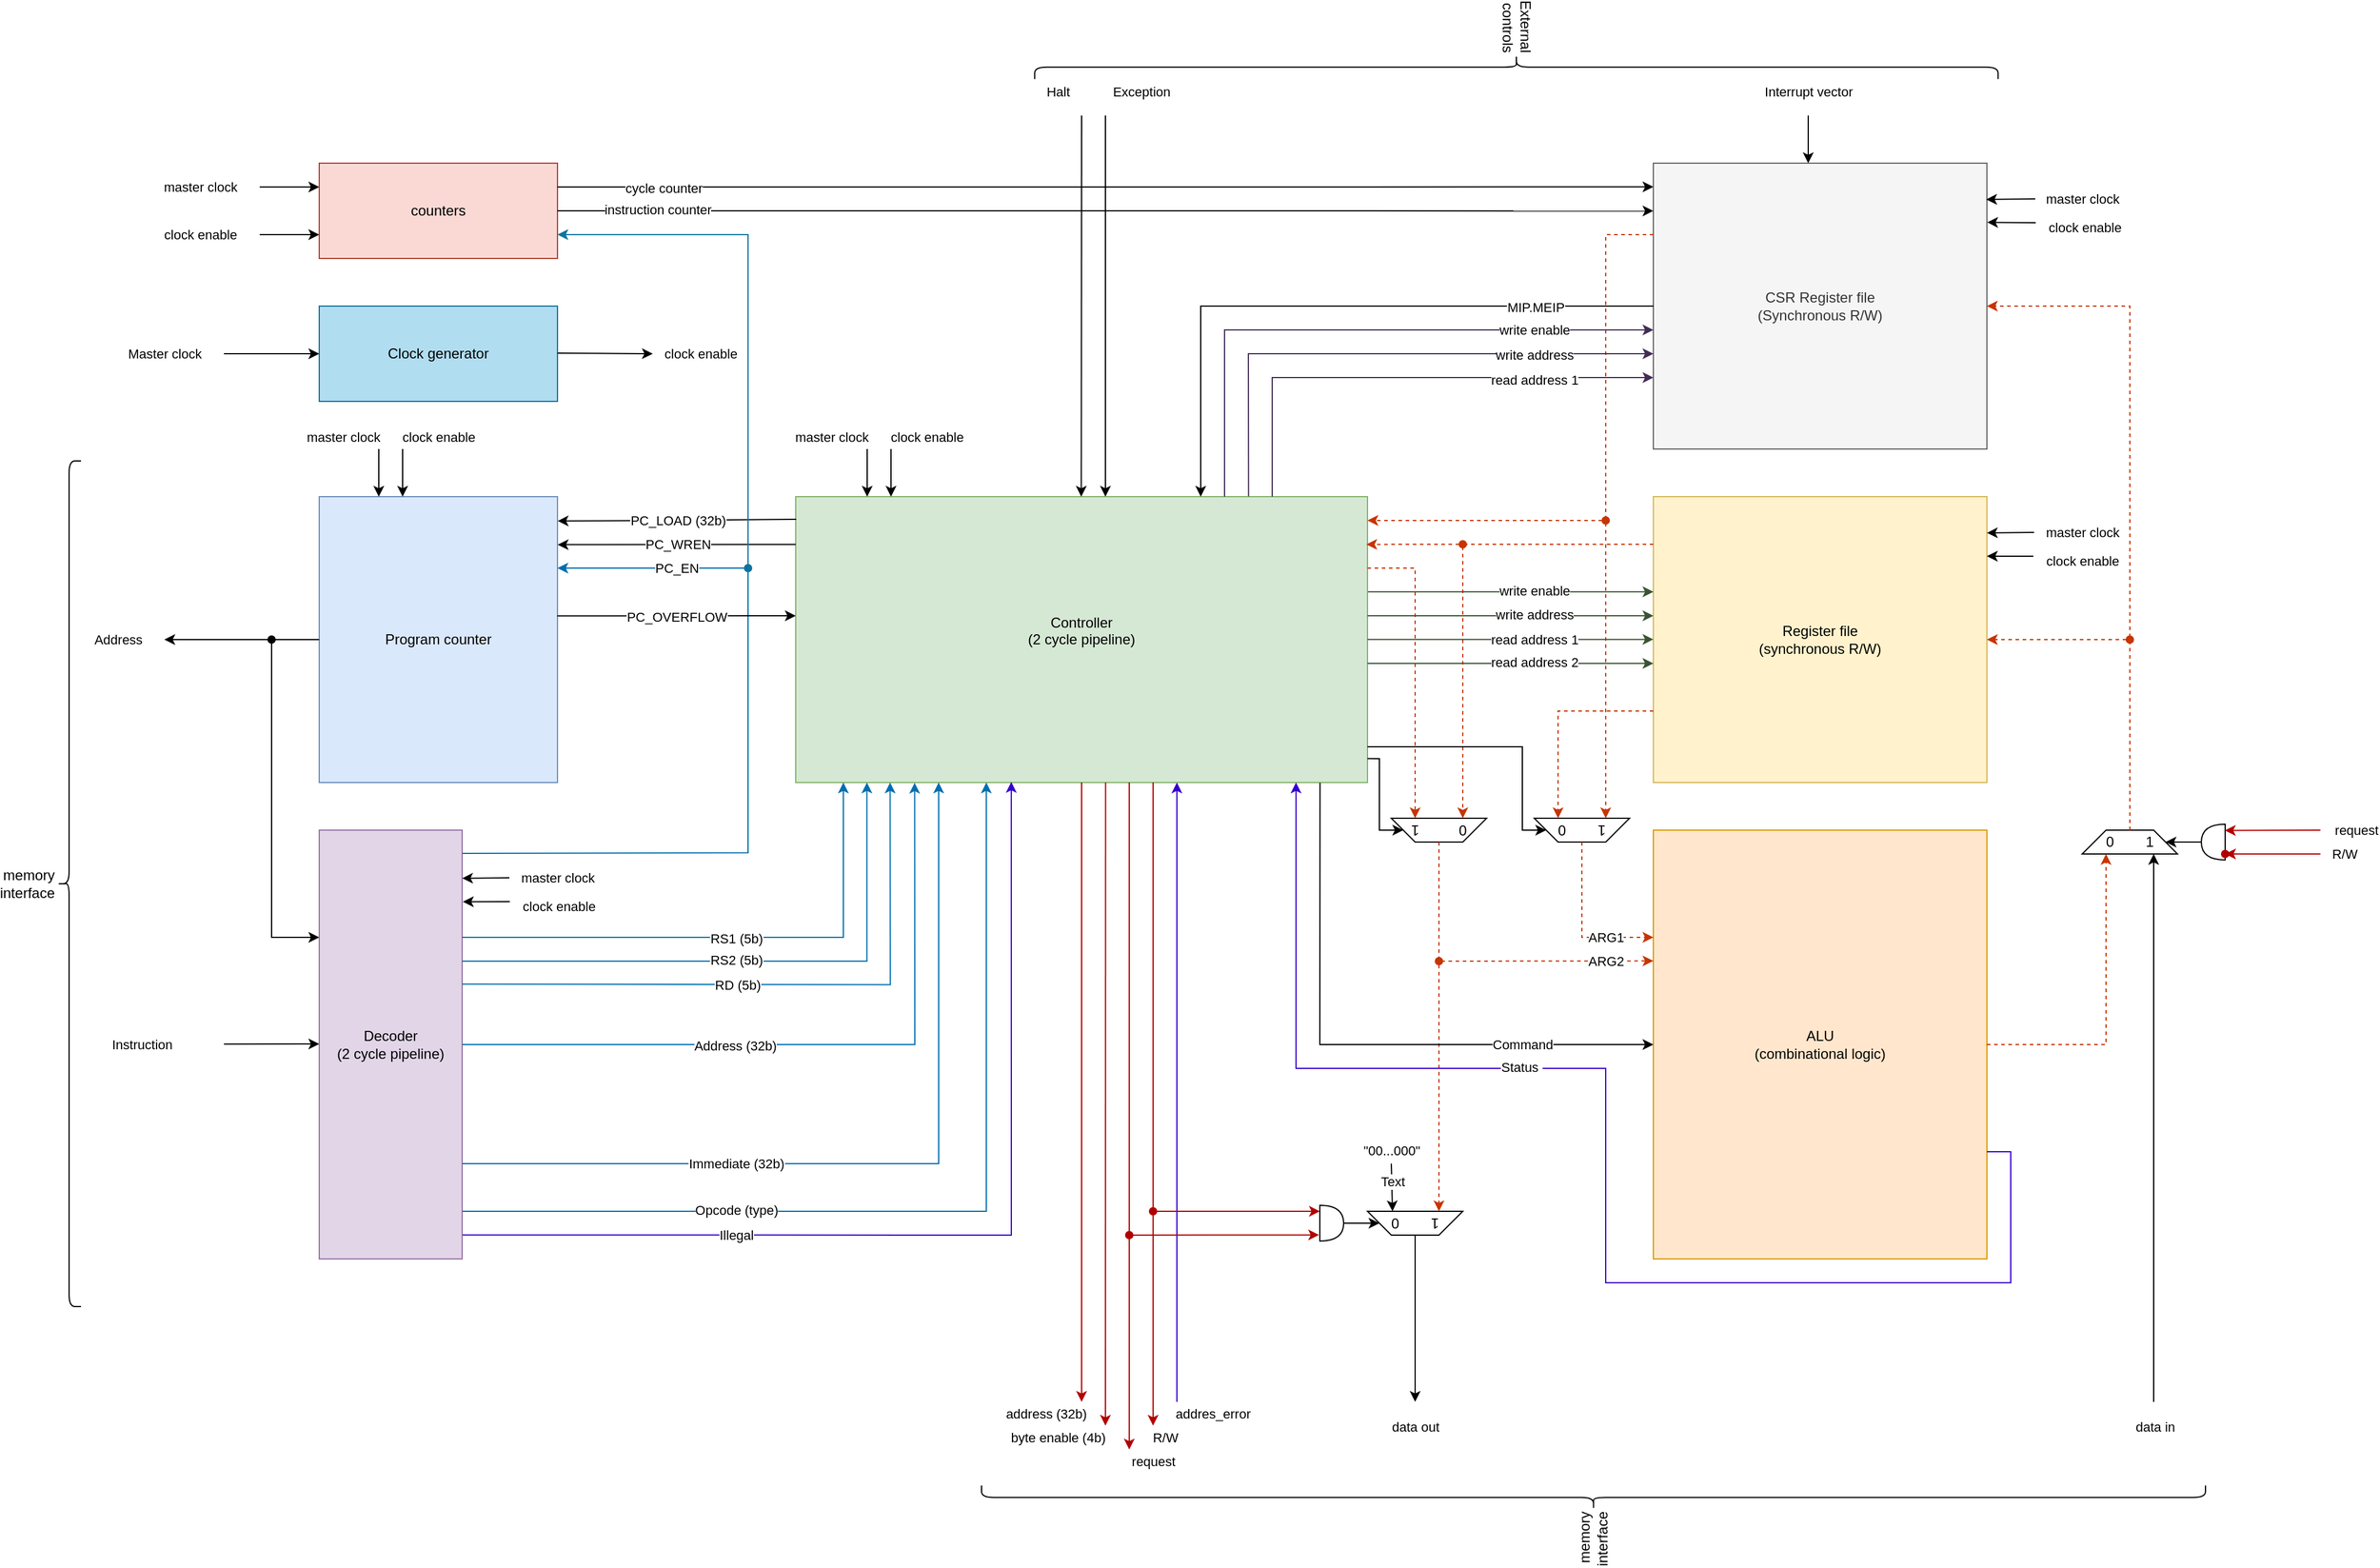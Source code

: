 <mxfile>
    <diagram name="Page-1" id="RnoSN_UY9LIXPHD4EfgN">
        <mxGraphModel dx="2550" dy="1948" grid="1" gridSize="10" guides="1" tooltips="1" connect="1" arrows="1" fold="1" page="1" pageScale="1" pageWidth="827" pageHeight="1169" math="0" shadow="0">
            <root>
                <mxCell id="0"/>
                <mxCell id="1" parent="0"/>
                <mxCell id="LVgz9WwHuPlELS2RrGbi-1" value="Controller&lt;div&gt;&lt;font color=&quot;#000000&quot;&gt;(2 cycle pipeline)&lt;br&gt;&lt;/font&gt;&lt;div&gt;&lt;br&gt;&lt;/div&gt;&lt;/div&gt;" style="rounded=0;whiteSpace=wrap;html=1;fillColor=#d5e8d4;strokeColor=#82b366;" parent="1" vertex="1">
                    <mxGeometry x="240" y="240" width="480" height="240" as="geometry"/>
                </mxCell>
                <mxCell id="LVgz9WwHuPlELS2RrGbi-2" value="Decoder&lt;div&gt;(2 cycle pipeline)&lt;/div&gt;" style="rounded=0;whiteSpace=wrap;html=1;fillColor=#e1d5e7;strokeColor=#9673a6;" parent="1" vertex="1">
                    <mxGeometry x="-160" y="520" width="120" height="360" as="geometry"/>
                </mxCell>
                <mxCell id="LVgz9WwHuPlELS2RrGbi-3" value="Register file&lt;div&gt;(synchronous R/W)&lt;/div&gt;" style="rounded=0;whiteSpace=wrap;html=1;fillColor=#fff2cc;strokeColor=#d6b656;" parent="1" vertex="1">
                    <mxGeometry x="960" y="240" width="280" height="240" as="geometry"/>
                </mxCell>
                <mxCell id="LVgz9WwHuPlELS2RrGbi-4" value="CSR Register file&lt;div&gt;(Synchronous R/W)&lt;/div&gt;" style="rounded=0;whiteSpace=wrap;html=1;fillColor=#f5f5f5;fontColor=#333333;strokeColor=#666666;" parent="1" vertex="1">
                    <mxGeometry x="960" y="-40" width="280" height="240" as="geometry"/>
                </mxCell>
                <mxCell id="LVgz9WwHuPlELS2RrGbi-5" value="ALU&lt;div&gt;(combinational logic)&lt;/div&gt;" style="rounded=0;whiteSpace=wrap;html=1;fillColor=#ffe6cc;strokeColor=#d79b00;" parent="1" vertex="1">
                    <mxGeometry x="960" y="520" width="280" height="360" as="geometry"/>
                </mxCell>
                <mxCell id="LVgz9WwHuPlELS2RrGbi-6" value="Program counter" style="rounded=0;whiteSpace=wrap;html=1;fillColor=#dae8fc;strokeColor=#6c8ebf;" parent="1" vertex="1">
                    <mxGeometry x="-160" y="240" width="200" height="240" as="geometry"/>
                </mxCell>
                <mxCell id="LVgz9WwHuPlELS2RrGbi-7" value="" style="endArrow=classic;html=1;rounded=0;entryX=0.017;entryY=0.444;entryDx=0;entryDy=0;entryPerimeter=0;" parent="1" edge="1">
                    <mxGeometry width="50" height="50" relative="1" as="geometry">
                        <mxPoint x="-240" y="699.68" as="sourcePoint"/>
                        <mxPoint x="-160" y="699.52" as="targetPoint"/>
                    </mxGeometry>
                </mxCell>
                <mxCell id="LVgz9WwHuPlELS2RrGbi-12" value="Instruction" style="edgeLabel;html=1;align=center;verticalAlign=middle;resizable=0;points=[];" parent="LVgz9WwHuPlELS2RrGbi-7" vertex="1" connectable="0">
                    <mxGeometry x="-0.743" y="-1" relative="1" as="geometry">
                        <mxPoint x="-80" y="-1" as="offset"/>
                    </mxGeometry>
                </mxCell>
                <mxCell id="LVgz9WwHuPlELS2RrGbi-9" value="" style="endArrow=classic;html=1;rounded=0;exitX=0;exitY=0.5;exitDx=0;exitDy=0;labelPosition=left;verticalLabelPosition=middle;align=left;verticalAlign=middle;" parent="1" source="LVgz9WwHuPlELS2RrGbi-6" edge="1">
                    <mxGeometry width="50" height="50" relative="1" as="geometry">
                        <mxPoint x="600" y="510" as="sourcePoint"/>
                        <mxPoint x="-290" y="360" as="targetPoint"/>
                    </mxGeometry>
                </mxCell>
                <mxCell id="LVgz9WwHuPlELS2RrGbi-10" value="Address" style="edgeLabel;html=1;align=center;verticalAlign=middle;resizable=0;points=[];" parent="LVgz9WwHuPlELS2RrGbi-9" vertex="1" connectable="0">
                    <mxGeometry x="0.357" y="-1" relative="1" as="geometry">
                        <mxPoint x="-81" y="1" as="offset"/>
                    </mxGeometry>
                </mxCell>
                <mxCell id="LVgz9WwHuPlELS2RrGbi-13" value="" style="endArrow=classic;html=1;rounded=0;exitX=0;exitY=0.167;exitDx=0;exitDy=0;exitPerimeter=0;entryX=1.001;entryY=0.168;entryDx=0;entryDy=0;entryPerimeter=0;" parent="1" source="LVgz9WwHuPlELS2RrGbi-1" target="LVgz9WwHuPlELS2RrGbi-6" edge="1">
                    <mxGeometry width="50" height="50" relative="1" as="geometry">
                        <mxPoint x="60" y="450" as="sourcePoint"/>
                        <mxPoint x="110" y="400" as="targetPoint"/>
                    </mxGeometry>
                </mxCell>
                <mxCell id="LVgz9WwHuPlELS2RrGbi-15" value="PC_WREN" style="edgeLabel;html=1;align=center;verticalAlign=middle;resizable=0;points=[];" parent="LVgz9WwHuPlELS2RrGbi-13" vertex="1" connectable="0">
                    <mxGeometry x="0.048" relative="1" as="geometry">
                        <mxPoint x="5" as="offset"/>
                    </mxGeometry>
                </mxCell>
                <mxCell id="LVgz9WwHuPlELS2RrGbi-14" value="" style="endArrow=classic;html=1;rounded=0;exitX=1.002;exitY=0.054;exitDx=0;exitDy=0;entryX=1;entryY=0.25;entryDx=0;entryDy=0;exitPerimeter=0;fillColor=#1ba1e2;strokeColor=#006EAF;" parent="1" source="LVgz9WwHuPlELS2RrGbi-2" target="LVgz9WwHuPlELS2RrGbi-6" edge="1">
                    <mxGeometry width="50" height="50" relative="1" as="geometry">
                        <mxPoint x="-120" y="360" as="sourcePoint"/>
                        <mxPoint x="-70" y="310" as="targetPoint"/>
                        <Array as="points">
                            <mxPoint x="200" y="539"/>
                            <mxPoint x="200" y="300"/>
                        </Array>
                    </mxGeometry>
                </mxCell>
                <mxCell id="LVgz9WwHuPlELS2RrGbi-16" value="PC_EN" style="edgeLabel;html=1;align=center;verticalAlign=middle;resizable=0;points=[];" parent="LVgz9WwHuPlELS2RrGbi-14" vertex="1" connectable="0">
                    <mxGeometry x="0.09" y="-1" relative="1" as="geometry">
                        <mxPoint x="-61" y="-131" as="offset"/>
                    </mxGeometry>
                </mxCell>
                <mxCell id="LVgz9WwHuPlELS2RrGbi-20" value="" style="endArrow=classic;html=1;rounded=0;exitX=0.999;exitY=0.417;exitDx=0;exitDy=0;exitPerimeter=0;" parent="1" source="LVgz9WwHuPlELS2RrGbi-6" edge="1">
                    <mxGeometry width="50" height="50" relative="1" as="geometry">
                        <mxPoint x="190" y="430" as="sourcePoint"/>
                        <mxPoint x="240" y="340" as="targetPoint"/>
                    </mxGeometry>
                </mxCell>
                <mxCell id="LVgz9WwHuPlELS2RrGbi-22" value="PC_OVERFLOW" style="edgeLabel;html=1;align=center;verticalAlign=middle;resizable=0;points=[];" parent="LVgz9WwHuPlELS2RrGbi-20" vertex="1" connectable="0">
                    <mxGeometry x="-0.192" y="-1" relative="1" as="geometry">
                        <mxPoint x="19" as="offset"/>
                    </mxGeometry>
                </mxCell>
                <mxCell id="LVgz9WwHuPlELS2RrGbi-23" value="" style="endArrow=classic;html=1;rounded=0;exitX=0.001;exitY=0.079;exitDx=0;exitDy=0;exitPerimeter=0;entryX=1.001;entryY=0.085;entryDx=0;entryDy=0;entryPerimeter=0;" parent="1" source="LVgz9WwHuPlELS2RrGbi-1" target="LVgz9WwHuPlELS2RrGbi-6" edge="1">
                    <mxGeometry width="50" height="50" relative="1" as="geometry">
                        <mxPoint x="90" y="380" as="sourcePoint"/>
                        <mxPoint x="140" y="330" as="targetPoint"/>
                        <Array as="points">
                            <mxPoint x="130" y="260"/>
                        </Array>
                    </mxGeometry>
                </mxCell>
                <mxCell id="LVgz9WwHuPlELS2RrGbi-24" value="PC_LOAD (32b)" style="edgeLabel;html=1;align=center;verticalAlign=middle;resizable=0;points=[];" parent="LVgz9WwHuPlELS2RrGbi-23" vertex="1" connectable="0">
                    <mxGeometry x="-0.003" relative="1" as="geometry">
                        <mxPoint as="offset"/>
                    </mxGeometry>
                </mxCell>
                <mxCell id="LVgz9WwHuPlELS2RrGbi-25" value="" style="endArrow=classic;html=1;rounded=0;entryX=0.25;entryY=1;entryDx=0;entryDy=0;fillColor=#1ba1e2;strokeColor=#006EAF;" parent="1" edge="1">
                    <mxGeometry width="50" height="50" relative="1" as="geometry">
                        <mxPoint x="-40" y="610" as="sourcePoint"/>
                        <mxPoint x="280" y="480" as="targetPoint"/>
                        <Array as="points">
                            <mxPoint x="280" y="610"/>
                        </Array>
                    </mxGeometry>
                </mxCell>
                <mxCell id="LVgz9WwHuPlELS2RrGbi-31" value="RS1 (5b)" style="edgeLabel;html=1;align=center;verticalAlign=middle;resizable=0;points=[];" parent="LVgz9WwHuPlELS2RrGbi-25" vertex="1" connectable="0">
                    <mxGeometry x="-0.005" y="-1" relative="1" as="geometry">
                        <mxPoint x="6" as="offset"/>
                    </mxGeometry>
                </mxCell>
                <mxCell id="LVgz9WwHuPlELS2RrGbi-26" value="" style="endArrow=classic;html=1;rounded=0;fillColor=#1ba1e2;strokeColor=#006EAF;" parent="1" edge="1">
                    <mxGeometry width="50" height="50" relative="1" as="geometry">
                        <mxPoint x="-40" y="630" as="sourcePoint"/>
                        <mxPoint x="299.76" y="480" as="targetPoint"/>
                        <Array as="points">
                            <mxPoint x="299.76" y="630"/>
                        </Array>
                    </mxGeometry>
                </mxCell>
                <mxCell id="LVgz9WwHuPlELS2RrGbi-32" value="RS2 (5b)" style="edgeLabel;html=1;align=center;verticalAlign=middle;resizable=0;points=[];" parent="LVgz9WwHuPlELS2RrGbi-26" vertex="1" connectable="0">
                    <mxGeometry x="-0.098" y="1" relative="1" as="geometry">
                        <mxPoint x="9" as="offset"/>
                    </mxGeometry>
                </mxCell>
                <mxCell id="LVgz9WwHuPlELS2RrGbi-27" value="" style="endArrow=classic;html=1;rounded=0;exitX=1;exitY=0.359;exitDx=0;exitDy=0;exitPerimeter=0;entryX=0.333;entryY=1.001;entryDx=0;entryDy=0;entryPerimeter=0;fillColor=#1ba1e2;strokeColor=#006EAF;" parent="1" source="LVgz9WwHuPlELS2RrGbi-2" edge="1">
                    <mxGeometry width="50" height="50" relative="1" as="geometry">
                        <mxPoint x="-120.0" y="649.0" as="sourcePoint"/>
                        <mxPoint x="319.24" y="480.0" as="targetPoint"/>
                        <Array as="points">
                            <mxPoint x="319.4" y="649.76"/>
                        </Array>
                    </mxGeometry>
                </mxCell>
                <mxCell id="LVgz9WwHuPlELS2RrGbi-33" value="RD (5b)" style="edgeLabel;html=1;align=center;verticalAlign=middle;resizable=0;points=[];" parent="LVgz9WwHuPlELS2RrGbi-27" vertex="1" connectable="0">
                    <mxGeometry x="-0.201" relative="1" as="geometry">
                        <mxPoint x="19" as="offset"/>
                    </mxGeometry>
                </mxCell>
                <mxCell id="LVgz9WwHuPlELS2RrGbi-28" value="" style="endArrow=classic;html=1;rounded=0;entryX=0.5;entryY=1;entryDx=0;entryDy=0;fillColor=#1ba1e2;strokeColor=#006EAF;" parent="1" edge="1">
                    <mxGeometry width="50" height="50" relative="1" as="geometry">
                        <mxPoint x="-40" y="800" as="sourcePoint"/>
                        <mxPoint x="360" y="480.0" as="targetPoint"/>
                        <Array as="points">
                            <mxPoint x="360" y="800"/>
                        </Array>
                    </mxGeometry>
                </mxCell>
                <mxCell id="LVgz9WwHuPlELS2RrGbi-34" value="Immediate (32b)" style="edgeLabel;html=1;align=center;verticalAlign=middle;resizable=0;points=[];" parent="LVgz9WwHuPlELS2RrGbi-28" vertex="1" connectable="0">
                    <mxGeometry x="-0.37" relative="1" as="geometry">
                        <mxPoint x="3" as="offset"/>
                    </mxGeometry>
                </mxCell>
                <mxCell id="LVgz9WwHuPlELS2RrGbi-29" value="" style="endArrow=classic;html=1;rounded=0;exitX=1.002;exitY=0.889;exitDx=0;exitDy=0;exitPerimeter=0;fillColor=#1ba1e2;strokeColor=#006EAF;" parent="1" source="LVgz9WwHuPlELS2RrGbi-2" edge="1">
                    <mxGeometry width="50" height="50" relative="1" as="geometry">
                        <mxPoint x="140" y="790" as="sourcePoint"/>
                        <mxPoint x="400" y="480" as="targetPoint"/>
                        <Array as="points">
                            <mxPoint x="400" y="840"/>
                        </Array>
                    </mxGeometry>
                </mxCell>
                <mxCell id="LVgz9WwHuPlELS2RrGbi-35" value="Opcode (type)" style="edgeLabel;html=1;align=center;verticalAlign=middle;resizable=0;points=[];" parent="LVgz9WwHuPlELS2RrGbi-29" vertex="1" connectable="0">
                    <mxGeometry x="-0.425" y="1" relative="1" as="geometry">
                        <mxPoint as="offset"/>
                    </mxGeometry>
                </mxCell>
                <mxCell id="LVgz9WwHuPlELS2RrGbi-36" value="" style="endArrow=classic;html=1;rounded=0;exitX=1.003;exitY=0.944;exitDx=0;exitDy=0;exitPerimeter=0;entryX=0.377;entryY=0.998;entryDx=0;entryDy=0;entryPerimeter=0;fillColor=#6a00ff;strokeColor=#3700CC;" parent="1" source="LVgz9WwHuPlELS2RrGbi-2" target="LVgz9WwHuPlELS2RrGbi-1" edge="1">
                    <mxGeometry width="50" height="50" relative="1" as="geometry">
                        <mxPoint x="280" y="710" as="sourcePoint"/>
                        <mxPoint x="330" y="660" as="targetPoint"/>
                        <Array as="points">
                            <mxPoint x="421" y="860"/>
                        </Array>
                    </mxGeometry>
                </mxCell>
                <mxCell id="LVgz9WwHuPlELS2RrGbi-38" value="Illegal" style="edgeLabel;html=1;align=center;verticalAlign=middle;resizable=0;points=[];" parent="LVgz9WwHuPlELS2RrGbi-36" vertex="1" connectable="0">
                    <mxGeometry x="-0.481" relative="1" as="geometry">
                        <mxPoint x="11" as="offset"/>
                    </mxGeometry>
                </mxCell>
                <mxCell id="LVgz9WwHuPlELS2RrGbi-39" value="" style="endArrow=classic;html=1;rounded=0;exitX=0.5;exitY=1;exitDx=0;exitDy=0;fillColor=#e51400;strokeColor=#B20000;" parent="1" source="LVgz9WwHuPlELS2RrGbi-1" edge="1">
                    <mxGeometry width="50" height="50" relative="1" as="geometry">
                        <mxPoint x="650" y="720" as="sourcePoint"/>
                        <mxPoint x="480" y="1000" as="targetPoint"/>
                    </mxGeometry>
                </mxCell>
                <mxCell id="LVgz9WwHuPlELS2RrGbi-46" value="address (32b&lt;span style=&quot;background-color: light-dark(#ffffff, var(--ge-dark-color, #121212)); color: light-dark(rgb(0, 0, 0), rgb(255, 255, 255));&quot;&gt;)&lt;/span&gt;" style="edgeLabel;html=1;align=center;verticalAlign=middle;resizable=0;points=[];" parent="LVgz9WwHuPlELS2RrGbi-39" vertex="1" connectable="0">
                    <mxGeometry x="0.767" relative="1" as="geometry">
                        <mxPoint x="-30" y="70" as="offset"/>
                    </mxGeometry>
                </mxCell>
                <mxCell id="LVgz9WwHuPlELS2RrGbi-41" value="" style="endArrow=classic;html=1;rounded=0;exitX=0.542;exitY=1;exitDx=0;exitDy=0;exitPerimeter=0;fillColor=#e51400;strokeColor=#B20000;" parent="1" source="LVgz9WwHuPlELS2RrGbi-1" edge="1">
                    <mxGeometry width="50" height="50" relative="1" as="geometry">
                        <mxPoint x="660" y="740" as="sourcePoint"/>
                        <mxPoint x="500" y="1020" as="targetPoint"/>
                    </mxGeometry>
                </mxCell>
                <mxCell id="LVgz9WwHuPlELS2RrGbi-49" value="byte enable (4b)" style="edgeLabel;html=1;align=center;verticalAlign=middle;resizable=0;points=[];" parent="LVgz9WwHuPlELS2RrGbi-41" vertex="1" connectable="0">
                    <mxGeometry x="0.85" y="1" relative="1" as="geometry">
                        <mxPoint x="-41" y="50" as="offset"/>
                    </mxGeometry>
                </mxCell>
                <mxCell id="LVgz9WwHuPlELS2RrGbi-42" value="" style="endArrow=classic;html=1;rounded=0;exitX=0.542;exitY=1;exitDx=0;exitDy=0;exitPerimeter=0;fillColor=#e51400;strokeColor=#B20000;" parent="1" edge="1">
                    <mxGeometry width="50" height="50" relative="1" as="geometry">
                        <mxPoint x="520" y="480" as="sourcePoint"/>
                        <mxPoint x="520" y="1040" as="targetPoint"/>
                    </mxGeometry>
                </mxCell>
                <mxCell id="LVgz9WwHuPlELS2RrGbi-51" value="request" style="edgeLabel;html=1;align=center;verticalAlign=middle;resizable=0;points=[];" parent="LVgz9WwHuPlELS2RrGbi-42" vertex="1" connectable="0">
                    <mxGeometry x="0.978" relative="1" as="geometry">
                        <mxPoint x="20" y="16" as="offset"/>
                    </mxGeometry>
                </mxCell>
                <mxCell id="LVgz9WwHuPlELS2RrGbi-43" value="" style="endArrow=classic;html=1;rounded=0;exitX=0.542;exitY=1;exitDx=0;exitDy=0;exitPerimeter=0;fillColor=#e51400;strokeColor=#B20000;" parent="1" edge="1">
                    <mxGeometry width="50" height="50" relative="1" as="geometry">
                        <mxPoint x="540" y="480" as="sourcePoint"/>
                        <mxPoint x="540" y="1020" as="targetPoint"/>
                    </mxGeometry>
                </mxCell>
                <mxCell id="LVgz9WwHuPlELS2RrGbi-50" value="R/W" style="edgeLabel;html=1;align=center;verticalAlign=middle;resizable=0;points=[];" parent="LVgz9WwHuPlELS2RrGbi-43" vertex="1" connectable="0">
                    <mxGeometry x="0.981" relative="1" as="geometry">
                        <mxPoint x="10" y="15" as="offset"/>
                    </mxGeometry>
                </mxCell>
                <mxCell id="LVgz9WwHuPlELS2RrGbi-44" value="" style="endArrow=classic;html=1;rounded=0;fillColor=#6a00ff;strokeColor=#3700CC;" parent="1" edge="1">
                    <mxGeometry width="50" height="50" relative="1" as="geometry">
                        <mxPoint x="560" y="1000" as="sourcePoint"/>
                        <mxPoint x="560" y="480" as="targetPoint"/>
                    </mxGeometry>
                </mxCell>
                <mxCell id="LVgz9WwHuPlELS2RrGbi-47" value="addres_error" style="edgeLabel;html=1;align=center;verticalAlign=middle;resizable=0;points=[];" parent="LVgz9WwHuPlELS2RrGbi-44" vertex="1" connectable="0">
                    <mxGeometry x="-0.911" y="-2" relative="1" as="geometry">
                        <mxPoint x="28" y="33" as="offset"/>
                    </mxGeometry>
                </mxCell>
                <mxCell id="LVgz9WwHuPlELS2RrGbi-52" value="0&amp;nbsp; &amp;nbsp; &amp;nbsp; &amp;nbsp; &amp;nbsp; 1" style="shape=trapezoid;perimeter=trapezoidPerimeter;whiteSpace=wrap;html=1;fixedSize=1;rotation=-180;textDirection=ltr;flipV=0;flipH=1;" parent="1" vertex="1">
                    <mxGeometry x="740" y="510" width="80" height="20" as="geometry"/>
                </mxCell>
                <mxCell id="LVgz9WwHuPlELS2RrGbi-53" value="1&amp;nbsp; &amp;nbsp; &amp;nbsp; &amp;nbsp; 0" style="shape=trapezoid;perimeter=trapezoidPerimeter;whiteSpace=wrap;html=1;fixedSize=1;rotation=-180;" parent="1" vertex="1">
                    <mxGeometry x="860" y="510" width="80" height="20" as="geometry"/>
                </mxCell>
                <mxCell id="LVgz9WwHuPlELS2RrGbi-54" value="" style="endArrow=classic;html=1;rounded=0;exitX=0.5;exitY=0;exitDx=0;exitDy=0;entryX=0;entryY=0.25;entryDx=0;entryDy=0;fillColor=#fa6800;strokeColor=#C73500;dashed=1;" parent="1" source="LVgz9WwHuPlELS2RrGbi-53" target="LVgz9WwHuPlELS2RrGbi-5" edge="1">
                    <mxGeometry width="50" height="50" relative="1" as="geometry">
                        <mxPoint x="830" y="600" as="sourcePoint"/>
                        <mxPoint x="880" y="550" as="targetPoint"/>
                        <Array as="points">
                            <mxPoint x="900" y="610"/>
                        </Array>
                    </mxGeometry>
                </mxCell>
                <mxCell id="LVgz9WwHuPlELS2RrGbi-56" value="ARG1" style="edgeLabel;html=1;align=center;verticalAlign=middle;resizable=0;points=[];" parent="LVgz9WwHuPlELS2RrGbi-54" vertex="1" connectable="0">
                    <mxGeometry x="0.387" relative="1" as="geometry">
                        <mxPoint x="3" as="offset"/>
                    </mxGeometry>
                </mxCell>
                <mxCell id="LVgz9WwHuPlELS2RrGbi-55" value="" style="endArrow=classic;html=1;rounded=0;exitX=0.5;exitY=0;exitDx=0;exitDy=0;entryX=0;entryY=0.305;entryDx=0;entryDy=0;entryPerimeter=0;fillColor=#fa6800;strokeColor=#C73500;dashed=1;" parent="1" source="LVgz9WwHuPlELS2RrGbi-52" target="LVgz9WwHuPlELS2RrGbi-5" edge="1">
                    <mxGeometry width="50" height="50" relative="1" as="geometry">
                        <mxPoint x="800" y="580" as="sourcePoint"/>
                        <mxPoint x="850" y="530" as="targetPoint"/>
                        <Array as="points">
                            <mxPoint x="780" y="630"/>
                        </Array>
                    </mxGeometry>
                </mxCell>
                <mxCell id="LVgz9WwHuPlELS2RrGbi-57" value="ARG2" style="edgeLabel;html=1;align=center;verticalAlign=middle;resizable=0;points=[];" parent="LVgz9WwHuPlELS2RrGbi-55" vertex="1" connectable="0">
                    <mxGeometry x="0.749" relative="1" as="geometry">
                        <mxPoint x="-5" as="offset"/>
                    </mxGeometry>
                </mxCell>
                <mxCell id="LVgz9WwHuPlELS2RrGbi-58" value="" style="endArrow=classic;html=1;rounded=0;entryX=0.25;entryY=1;entryDx=0;entryDy=0;fillColor=#fa6800;strokeColor=#C73500;dashed=1;" parent="1" target="LVgz9WwHuPlELS2RrGbi-52" edge="1">
                    <mxGeometry width="50" height="50" relative="1" as="geometry">
                        <mxPoint x="960" y="280" as="sourcePoint"/>
                        <mxPoint x="1010" y="230" as="targetPoint"/>
                        <Array as="points">
                            <mxPoint x="800" y="280"/>
                        </Array>
                    </mxGeometry>
                </mxCell>
                <mxCell id="LVgz9WwHuPlELS2RrGbi-59" value="" style="endArrow=classic;html=1;rounded=0;exitX=0;exitY=0.75;exitDx=0;exitDy=0;entryX=0.75;entryY=1;entryDx=0;entryDy=0;fillColor=#fa6800;strokeColor=#C73500;dashed=1;" parent="1" source="LVgz9WwHuPlELS2RrGbi-3" target="LVgz9WwHuPlELS2RrGbi-53" edge="1">
                    <mxGeometry width="50" height="50" relative="1" as="geometry">
                        <mxPoint x="870" y="380" as="sourcePoint"/>
                        <mxPoint x="920" y="330" as="targetPoint"/>
                        <Array as="points">
                            <mxPoint x="880" y="420"/>
                        </Array>
                    </mxGeometry>
                </mxCell>
                <mxCell id="LVgz9WwHuPlELS2RrGbi-60" value="" style="endArrow=classic;html=1;rounded=0;exitX=1;exitY=0.25;exitDx=0;exitDy=0;fillColor=#fa6800;strokeColor=#C73500;dashed=1;" parent="1" source="LVgz9WwHuPlELS2RrGbi-1" edge="1">
                    <mxGeometry width="50" height="50" relative="1" as="geometry">
                        <mxPoint x="870" y="380" as="sourcePoint"/>
                        <mxPoint x="760" y="510" as="targetPoint"/>
                        <Array as="points">
                            <mxPoint x="760" y="300"/>
                        </Array>
                    </mxGeometry>
                </mxCell>
                <mxCell id="LVgz9WwHuPlELS2RrGbi-61" value="" style="endArrow=classic;html=1;rounded=0;exitX=0;exitY=0.25;exitDx=0;exitDy=0;entryX=0.25;entryY=1;entryDx=0;entryDy=0;fillColor=#fa6800;strokeColor=#C73500;dashed=1;" parent="1" source="LVgz9WwHuPlELS2RrGbi-4" target="LVgz9WwHuPlELS2RrGbi-53" edge="1">
                    <mxGeometry width="50" height="50" relative="1" as="geometry">
                        <mxPoint x="820" y="50" as="sourcePoint"/>
                        <mxPoint x="870" as="targetPoint"/>
                        <Array as="points">
                            <mxPoint x="920" y="20"/>
                        </Array>
                    </mxGeometry>
                </mxCell>
                <mxCell id="LVgz9WwHuPlELS2RrGbi-62" value="" style="endArrow=classic;html=1;rounded=0;exitX=1;exitY=0.916;exitDx=0;exitDy=0;exitPerimeter=0;entryX=1;entryY=0.5;entryDx=0;entryDy=0;" parent="1" source="LVgz9WwHuPlELS2RrGbi-1" target="LVgz9WwHuPlELS2RrGbi-52" edge="1">
                    <mxGeometry width="50" height="50" relative="1" as="geometry">
                        <mxPoint x="730" y="450" as="sourcePoint"/>
                        <mxPoint x="780" y="400" as="targetPoint"/>
                        <Array as="points">
                            <mxPoint x="730" y="460"/>
                            <mxPoint x="730" y="520"/>
                        </Array>
                    </mxGeometry>
                </mxCell>
                <mxCell id="LVgz9WwHuPlELS2RrGbi-63" value="" style="endArrow=classic;html=1;rounded=0;entryX=1;entryY=0.5;entryDx=0;entryDy=0;" parent="1" target="LVgz9WwHuPlELS2RrGbi-53" edge="1">
                    <mxGeometry width="50" height="50" relative="1" as="geometry">
                        <mxPoint x="720" y="450" as="sourcePoint"/>
                        <mxPoint x="770" y="400" as="targetPoint"/>
                        <Array as="points">
                            <mxPoint x="850" y="450"/>
                            <mxPoint x="850" y="520"/>
                        </Array>
                    </mxGeometry>
                </mxCell>
                <mxCell id="LVgz9WwHuPlELS2RrGbi-64" value="0&amp;nbsp; &amp;nbsp; &amp;nbsp; &amp;nbsp; 1" style="shape=trapezoid;perimeter=trapezoidPerimeter;whiteSpace=wrap;html=1;fixedSize=1;rotation=0;" parent="1" vertex="1">
                    <mxGeometry x="1320" y="520" width="80" height="20" as="geometry"/>
                </mxCell>
                <mxCell id="LVgz9WwHuPlELS2RrGbi-65" value="" style="endArrow=classic;html=1;rounded=0;exitX=1;exitY=0.5;exitDx=0;exitDy=0;entryX=0.25;entryY=1;entryDx=0;entryDy=0;fillColor=#fa6800;strokeColor=#C73500;dashed=1;" parent="1" source="LVgz9WwHuPlELS2RrGbi-5" target="LVgz9WwHuPlELS2RrGbi-64" edge="1">
                    <mxGeometry width="50" height="50" relative="1" as="geometry">
                        <mxPoint x="1241" y="720" as="sourcePoint"/>
                        <mxPoint x="1291" y="670" as="targetPoint"/>
                        <Array as="points">
                            <mxPoint x="1340" y="700"/>
                        </Array>
                    </mxGeometry>
                </mxCell>
                <mxCell id="LVgz9WwHuPlELS2RrGbi-66" value="" style="endArrow=classic;html=1;rounded=0;entryX=0.75;entryY=1;entryDx=0;entryDy=0;" parent="1" target="LVgz9WwHuPlELS2RrGbi-64" edge="1">
                    <mxGeometry width="50" height="50" relative="1" as="geometry">
                        <mxPoint x="1380" y="1000" as="sourcePoint"/>
                        <mxPoint x="1430" y="950" as="targetPoint"/>
                    </mxGeometry>
                </mxCell>
                <mxCell id="LVgz9WwHuPlELS2RrGbi-67" value="data in" style="edgeLabel;html=1;align=center;verticalAlign=middle;resizable=0;points=[];" parent="LVgz9WwHuPlELS2RrGbi-66" vertex="1" connectable="0">
                    <mxGeometry x="-0.936" y="-1" relative="1" as="geometry">
                        <mxPoint y="35" as="offset"/>
                    </mxGeometry>
                </mxCell>
                <mxCell id="LVgz9WwHuPlELS2RrGbi-68" value="1&amp;nbsp; &amp;nbsp; &amp;nbsp; &amp;nbsp; 0" style="shape=trapezoid;perimeter=trapezoidPerimeter;whiteSpace=wrap;html=1;fixedSize=1;rotation=-180;" parent="1" vertex="1">
                    <mxGeometry x="720" y="840" width="80" height="20" as="geometry"/>
                </mxCell>
                <mxCell id="LVgz9WwHuPlELS2RrGbi-71" style="edgeStyle=orthogonalEdgeStyle;rounded=0;orthogonalLoop=1;jettySize=auto;html=1;entryX=1;entryY=0.5;entryDx=0;entryDy=0;" parent="1" source="LVgz9WwHuPlELS2RrGbi-69" target="LVgz9WwHuPlELS2RrGbi-68" edge="1">
                    <mxGeometry relative="1" as="geometry"/>
                </mxCell>
                <mxCell id="LVgz9WwHuPlELS2RrGbi-69" value="" style="shape=or;whiteSpace=wrap;html=1;" parent="1" vertex="1">
                    <mxGeometry x="680" y="835" width="20" height="30" as="geometry"/>
                </mxCell>
                <mxCell id="LVgz9WwHuPlELS2RrGbi-70" value="" style="shape=or;whiteSpace=wrap;html=1;rotation=-180;" parent="1" vertex="1">
                    <mxGeometry x="1420" y="515" width="20" height="30" as="geometry"/>
                </mxCell>
                <mxCell id="LVgz9WwHuPlELS2RrGbi-72" style="edgeStyle=orthogonalEdgeStyle;rounded=0;orthogonalLoop=1;jettySize=auto;html=1;exitX=1;exitY=0.5;exitDx=0;exitDy=0;exitPerimeter=0;entryX=1;entryY=0.5;entryDx=0;entryDy=0;" parent="1" source="LVgz9WwHuPlELS2RrGbi-70" target="LVgz9WwHuPlELS2RrGbi-64" edge="1">
                    <mxGeometry relative="1" as="geometry"/>
                </mxCell>
                <mxCell id="LVgz9WwHuPlELS2RrGbi-75" value="" style="endArrow=classic;html=1;rounded=0;entryX=0.25;entryY=1;entryDx=0;entryDy=0;fillColor=#fa6800;strokeColor=#C73500;dashed=1;startArrow=oval;startFill=1;" parent="1" target="LVgz9WwHuPlELS2RrGbi-68" edge="1">
                    <mxGeometry width="50" height="50" relative="1" as="geometry">
                        <mxPoint x="780" y="630" as="sourcePoint"/>
                        <mxPoint x="820" y="740" as="targetPoint"/>
                    </mxGeometry>
                </mxCell>
                <mxCell id="LVgz9WwHuPlELS2RrGbi-76" value="" style="endArrow=classic;html=1;rounded=0;" parent="1" edge="1">
                    <mxGeometry width="50" height="50" relative="1" as="geometry">
                        <mxPoint x="740" y="800" as="sourcePoint"/>
                        <mxPoint x="741" y="840" as="targetPoint"/>
                    </mxGeometry>
                </mxCell>
                <mxCell id="LVgz9WwHuPlELS2RrGbi-77" value="&quot;00...000&quot;" style="edgeLabel;html=1;align=center;verticalAlign=middle;resizable=0;points=[];" parent="LVgz9WwHuPlELS2RrGbi-76" vertex="1" connectable="0">
                    <mxGeometry x="-0.545" y="1" relative="1" as="geometry">
                        <mxPoint x="-1" y="-20" as="offset"/>
                    </mxGeometry>
                </mxCell>
                <mxCell id="6" value="Text" style="edgeLabel;html=1;align=center;verticalAlign=middle;resizable=0;points=[];" parent="LVgz9WwHuPlELS2RrGbi-76" vertex="1" connectable="0">
                    <mxGeometry x="-0.275" relative="1" as="geometry">
                        <mxPoint as="offset"/>
                    </mxGeometry>
                </mxCell>
                <mxCell id="LVgz9WwHuPlELS2RrGbi-78" value="" style="endArrow=classic;html=1;rounded=0;entryX=-0.033;entryY=0.828;entryDx=0;entryDy=0;entryPerimeter=0;startArrow=oval;startFill=1;fillColor=#e51400;strokeColor=#B20000;" parent="1" target="LVgz9WwHuPlELS2RrGbi-69" edge="1">
                    <mxGeometry width="50" height="50" relative="1" as="geometry">
                        <mxPoint x="520" y="860" as="sourcePoint"/>
                        <mxPoint x="710" y="880" as="targetPoint"/>
                    </mxGeometry>
                </mxCell>
                <mxCell id="LVgz9WwHuPlELS2RrGbi-79" value="" style="endArrow=classic;html=1;rounded=0;entryX=0;entryY=0.167;entryDx=0;entryDy=0;entryPerimeter=0;startArrow=oval;startFill=1;fillColor=#e51400;strokeColor=#B20000;" parent="1" target="LVgz9WwHuPlELS2RrGbi-69" edge="1">
                    <mxGeometry width="50" height="50" relative="1" as="geometry">
                        <mxPoint x="540" y="840" as="sourcePoint"/>
                        <mxPoint x="590" y="790" as="targetPoint"/>
                    </mxGeometry>
                </mxCell>
                <mxCell id="LVgz9WwHuPlELS2RrGbi-80" value="" style="endArrow=classic;html=1;rounded=0;entryX=0.011;entryY=0.826;entryDx=0;entryDy=0;entryPerimeter=0;fillColor=#e51400;strokeColor=#B20000;" parent="1" target="LVgz9WwHuPlELS2RrGbi-70" edge="1">
                    <mxGeometry width="50" height="50" relative="1" as="geometry">
                        <mxPoint x="1520" y="520" as="sourcePoint"/>
                        <mxPoint x="1520" y="510" as="targetPoint"/>
                    </mxGeometry>
                </mxCell>
                <mxCell id="LVgz9WwHuPlELS2RrGbi-83" value="request" style="edgeLabel;html=1;align=center;verticalAlign=middle;resizable=0;points=[];" parent="LVgz9WwHuPlELS2RrGbi-80" vertex="1" connectable="0">
                    <mxGeometry x="-0.557" y="-1" relative="1" as="geometry">
                        <mxPoint x="48" y="1" as="offset"/>
                    </mxGeometry>
                </mxCell>
                <mxCell id="LVgz9WwHuPlELS2RrGbi-81" value="" style="endArrow=classic;html=1;rounded=0;entryX=0.011;entryY=0.826;entryDx=0;entryDy=0;entryPerimeter=0;fillColor=#e51400;strokeColor=#B20000;" parent="1" edge="1">
                    <mxGeometry width="50" height="50" relative="1" as="geometry">
                        <mxPoint x="1520" y="540" as="sourcePoint"/>
                        <mxPoint x="1440" y="540" as="targetPoint"/>
                    </mxGeometry>
                </mxCell>
                <mxCell id="LVgz9WwHuPlELS2RrGbi-84" value="R/W" style="edgeLabel;html=1;align=center;verticalAlign=middle;resizable=0;points=[];" parent="LVgz9WwHuPlELS2RrGbi-81" vertex="1" connectable="0">
                    <mxGeometry x="-0.625" y="3" relative="1" as="geometry">
                        <mxPoint x="35" y="-3" as="offset"/>
                    </mxGeometry>
                </mxCell>
                <mxCell id="LVgz9WwHuPlELS2RrGbi-82" value="" style="endArrow=oval;html=1;rounded=0;entryX=0.011;entryY=0.826;entryDx=0;entryDy=0;entryPerimeter=0;endFill=1;startArrow=none;startFill=0;fillColor=#e51400;strokeColor=#B20000;" parent="1" edge="1">
                    <mxGeometry width="50" height="50" relative="1" as="geometry">
                        <mxPoint x="1450" y="540" as="sourcePoint"/>
                        <mxPoint x="1440" y="540" as="targetPoint"/>
                    </mxGeometry>
                </mxCell>
                <mxCell id="LVgz9WwHuPlELS2RrGbi-85" value="" style="endArrow=classic;html=1;rounded=0;exitX=0.5;exitY=0;exitDx=0;exitDy=0;entryX=1;entryY=0.5;entryDx=0;entryDy=0;fillColor=#fa6800;strokeColor=#C73500;dashed=1;" parent="1" source="LVgz9WwHuPlELS2RrGbi-64" target="LVgz9WwHuPlELS2RrGbi-4" edge="1">
                    <mxGeometry width="50" height="50" relative="1" as="geometry">
                        <mxPoint x="1220" y="420" as="sourcePoint"/>
                        <mxPoint x="1270" y="370" as="targetPoint"/>
                        <Array as="points">
                            <mxPoint x="1360" y="80"/>
                        </Array>
                    </mxGeometry>
                </mxCell>
                <mxCell id="LVgz9WwHuPlELS2RrGbi-86" value="" style="endArrow=classic;html=1;rounded=0;entryX=1;entryY=0.5;entryDx=0;entryDy=0;startArrow=oval;startFill=1;fillColor=#fa6800;strokeColor=#C73500;dashed=1;" parent="1" target="LVgz9WwHuPlELS2RrGbi-3" edge="1">
                    <mxGeometry width="50" height="50" relative="1" as="geometry">
                        <mxPoint x="1360" y="360" as="sourcePoint"/>
                        <mxPoint x="1270" y="290" as="targetPoint"/>
                    </mxGeometry>
                </mxCell>
                <mxCell id="LVgz9WwHuPlELS2RrGbi-87" value="" style="endArrow=classic;html=1;rounded=0;exitX=1.001;exitY=0.333;exitDx=0;exitDy=0;exitPerimeter=0;entryX=0;entryY=0.333;entryDx=0;entryDy=0;entryPerimeter=0;fillColor=#6d8764;strokeColor=#3A5431;" parent="1" source="LVgz9WwHuPlELS2RrGbi-1" target="LVgz9WwHuPlELS2RrGbi-3" edge="1">
                    <mxGeometry width="50" height="50" relative="1" as="geometry">
                        <mxPoint x="750" y="390" as="sourcePoint"/>
                        <mxPoint x="800" y="340" as="targetPoint"/>
                    </mxGeometry>
                </mxCell>
                <mxCell id="LVgz9WwHuPlELS2RrGbi-91" value="write enable" style="edgeLabel;html=1;align=center;verticalAlign=middle;resizable=0;points=[];" parent="LVgz9WwHuPlELS2RrGbi-87" vertex="1" connectable="0">
                    <mxGeometry x="0.006" y="1" relative="1" as="geometry">
                        <mxPoint x="19" as="offset"/>
                    </mxGeometry>
                </mxCell>
                <mxCell id="LVgz9WwHuPlELS2RrGbi-88" value="" style="endArrow=classic;html=1;rounded=0;exitX=1.001;exitY=0.333;exitDx=0;exitDy=0;exitPerimeter=0;entryX=0;entryY=0.333;entryDx=0;entryDy=0;entryPerimeter=0;fillColor=#6d8764;strokeColor=#3A5431;" parent="1" edge="1">
                    <mxGeometry width="50" height="50" relative="1" as="geometry">
                        <mxPoint x="720" y="340" as="sourcePoint"/>
                        <mxPoint x="960" y="340" as="targetPoint"/>
                    </mxGeometry>
                </mxCell>
                <mxCell id="LVgz9WwHuPlELS2RrGbi-92" value="write address" style="edgeLabel;html=1;align=center;verticalAlign=middle;resizable=0;points=[];" parent="LVgz9WwHuPlELS2RrGbi-88" vertex="1" connectable="0">
                    <mxGeometry x="0.066" y="1" relative="1" as="geometry">
                        <mxPoint x="12" as="offset"/>
                    </mxGeometry>
                </mxCell>
                <mxCell id="LVgz9WwHuPlELS2RrGbi-89" value="" style="endArrow=classic;html=1;rounded=0;exitX=1.001;exitY=0.333;exitDx=0;exitDy=0;exitPerimeter=0;entryX=0;entryY=0.333;entryDx=0;entryDy=0;entryPerimeter=0;fillColor=#6d8764;strokeColor=#3A5431;" parent="1" edge="1">
                    <mxGeometry width="50" height="50" relative="1" as="geometry">
                        <mxPoint x="720" y="359.83" as="sourcePoint"/>
                        <mxPoint x="960" y="359.83" as="targetPoint"/>
                    </mxGeometry>
                </mxCell>
                <mxCell id="LVgz9WwHuPlELS2RrGbi-93" value="read address 1" style="edgeLabel;html=1;align=center;verticalAlign=middle;resizable=0;points=[];" parent="LVgz9WwHuPlELS2RrGbi-89" vertex="1" connectable="0">
                    <mxGeometry x="0.08" y="1" relative="1" as="geometry">
                        <mxPoint x="10" y="1" as="offset"/>
                    </mxGeometry>
                </mxCell>
                <mxCell id="LVgz9WwHuPlELS2RrGbi-90" value="" style="endArrow=classic;html=1;rounded=0;exitX=1.001;exitY=0.333;exitDx=0;exitDy=0;exitPerimeter=0;entryX=0;entryY=0.333;entryDx=0;entryDy=0;entryPerimeter=0;fillColor=#6d8764;strokeColor=#3A5431;" parent="1" edge="1">
                    <mxGeometry width="50" height="50" relative="1" as="geometry">
                        <mxPoint x="720" y="380" as="sourcePoint"/>
                        <mxPoint x="960" y="380" as="targetPoint"/>
                    </mxGeometry>
                </mxCell>
                <mxCell id="LVgz9WwHuPlELS2RrGbi-94" value="read address 2" style="edgeLabel;html=1;align=center;verticalAlign=middle;resizable=0;points=[];" parent="LVgz9WwHuPlELS2RrGbi-90" vertex="1" connectable="0">
                    <mxGeometry x="0.046" y="1" relative="1" as="geometry">
                        <mxPoint x="14" as="offset"/>
                    </mxGeometry>
                </mxCell>
                <mxCell id="LVgz9WwHuPlELS2RrGbi-95" value="" style="endArrow=classic;html=1;rounded=0;entryX=0;entryY=0.75;entryDx=0;entryDy=0;fillColor=#76608a;strokeColor=#432D57;" parent="1" target="LVgz9WwHuPlELS2RrGbi-4" edge="1">
                    <mxGeometry width="50" height="50" relative="1" as="geometry">
                        <mxPoint x="640" y="240" as="sourcePoint"/>
                        <mxPoint x="690" y="190" as="targetPoint"/>
                        <Array as="points">
                            <mxPoint x="640" y="140"/>
                        </Array>
                    </mxGeometry>
                </mxCell>
                <mxCell id="LVgz9WwHuPlELS2RrGbi-102" value="read address 1" style="edgeLabel;html=1;align=center;verticalAlign=middle;resizable=0;points=[];" parent="LVgz9WwHuPlELS2RrGbi-95" vertex="1" connectable="0">
                    <mxGeometry x="0.558" y="-2" relative="1" as="geometry">
                        <mxPoint x="-7" as="offset"/>
                    </mxGeometry>
                </mxCell>
                <mxCell id="LVgz9WwHuPlELS2RrGbi-97" value="" style="endArrow=classic;html=1;rounded=0;entryX=0;entryY=0.75;entryDx=0;entryDy=0;exitX=0.75;exitY=0;exitDx=0;exitDy=0;fillColor=#76608a;strokeColor=#432D57;" parent="1" source="LVgz9WwHuPlELS2RrGbi-1" edge="1">
                    <mxGeometry width="50" height="50" relative="1" as="geometry">
                        <mxPoint x="640" y="200" as="sourcePoint"/>
                        <mxPoint x="960" y="100" as="targetPoint"/>
                        <Array as="points">
                            <mxPoint x="600" y="100"/>
                        </Array>
                    </mxGeometry>
                </mxCell>
                <mxCell id="LVgz9WwHuPlELS2RrGbi-100" value="write enable" style="edgeLabel;html=1;align=center;verticalAlign=middle;resizable=0;points=[];" parent="LVgz9WwHuPlELS2RrGbi-97" vertex="1" connectable="0">
                    <mxGeometry x="0.64" relative="1" as="geometry">
                        <mxPoint x="-10" as="offset"/>
                    </mxGeometry>
                </mxCell>
                <mxCell id="LVgz9WwHuPlELS2RrGbi-99" value="" style="endArrow=classic;html=1;rounded=0;entryX=0;entryY=0.75;entryDx=0;entryDy=0;exitX=0.792;exitY=-0.001;exitDx=0;exitDy=0;exitPerimeter=0;fillColor=#76608a;strokeColor=#432D57;" parent="1" source="LVgz9WwHuPlELS2RrGbi-1" edge="1">
                    <mxGeometry width="50" height="50" relative="1" as="geometry">
                        <mxPoint x="640" y="220" as="sourcePoint"/>
                        <mxPoint x="960" y="120" as="targetPoint"/>
                        <Array as="points">
                            <mxPoint x="620" y="120"/>
                        </Array>
                    </mxGeometry>
                </mxCell>
                <mxCell id="LVgz9WwHuPlELS2RrGbi-101" value="write address" style="edgeLabel;html=1;align=center;verticalAlign=middle;resizable=0;points=[];" parent="LVgz9WwHuPlELS2RrGbi-99" vertex="1" connectable="0">
                    <mxGeometry x="0.55" y="-1" relative="1" as="geometry">
                        <mxPoint x="3" as="offset"/>
                    </mxGeometry>
                </mxCell>
                <mxCell id="LVgz9WwHuPlELS2RrGbi-104" value="" style="endArrow=classic;html=1;rounded=0;entryX=0;entryY=0.5;entryDx=0;entryDy=0;exitX=0.917;exitY=1.001;exitDx=0;exitDy=0;exitPerimeter=0;" parent="1" source="LVgz9WwHuPlELS2RrGbi-1" target="LVgz9WwHuPlELS2RrGbi-5" edge="1">
                    <mxGeometry width="50" height="50" relative="1" as="geometry">
                        <mxPoint x="710" y="720" as="sourcePoint"/>
                        <mxPoint x="760" y="670" as="targetPoint"/>
                        <Array as="points">
                            <mxPoint x="680" y="700"/>
                        </Array>
                    </mxGeometry>
                </mxCell>
                <mxCell id="LVgz9WwHuPlELS2RrGbi-105" value="Command" style="edgeLabel;html=1;align=center;verticalAlign=middle;resizable=0;points=[];" parent="LVgz9WwHuPlELS2RrGbi-104" vertex="1" connectable="0">
                    <mxGeometry x="0.756" y="1" relative="1" as="geometry">
                        <mxPoint x="-49" y="1" as="offset"/>
                    </mxGeometry>
                </mxCell>
                <mxCell id="LVgz9WwHuPlELS2RrGbi-106" value="" style="endArrow=classic;html=1;rounded=0;exitX=0.5;exitY=0;exitDx=0;exitDy=0;" parent="1" source="LVgz9WwHuPlELS2RrGbi-68" edge="1">
                    <mxGeometry width="50" height="50" relative="1" as="geometry">
                        <mxPoint x="670" y="1000" as="sourcePoint"/>
                        <mxPoint x="760" y="1000" as="targetPoint"/>
                    </mxGeometry>
                </mxCell>
                <mxCell id="LVgz9WwHuPlELS2RrGbi-107" value="data out" style="edgeLabel;html=1;align=center;verticalAlign=middle;resizable=0;points=[];" parent="LVgz9WwHuPlELS2RrGbi-106" vertex="1" connectable="0">
                    <mxGeometry x="0.604" y="1" relative="1" as="geometry">
                        <mxPoint x="-1" y="48" as="offset"/>
                    </mxGeometry>
                </mxCell>
                <mxCell id="LVgz9WwHuPlELS2RrGbi-108" value="" style="endArrow=classic;html=1;rounded=0;exitX=1;exitY=0.75;exitDx=0;exitDy=0;entryX=0.875;entryY=1;entryDx=0;entryDy=0;entryPerimeter=0;fillColor=#6a00ff;strokeColor=#3700CC;" parent="1" source="LVgz9WwHuPlELS2RrGbi-5" target="LVgz9WwHuPlELS2RrGbi-1" edge="1">
                    <mxGeometry width="50" height="50" relative="1" as="geometry">
                        <mxPoint x="700" y="710" as="sourcePoint"/>
                        <mxPoint x="750" y="660" as="targetPoint"/>
                        <Array as="points">
                            <mxPoint x="1260" y="790"/>
                            <mxPoint x="1260" y="900"/>
                            <mxPoint x="920" y="900"/>
                            <mxPoint x="920" y="720"/>
                            <mxPoint x="660" y="720"/>
                        </Array>
                    </mxGeometry>
                </mxCell>
                <mxCell id="LVgz9WwHuPlELS2RrGbi-109" value="Status&amp;nbsp;" style="edgeLabel;html=1;align=center;verticalAlign=middle;resizable=0;points=[];" parent="LVgz9WwHuPlELS2RrGbi-108" vertex="1" connectable="0">
                    <mxGeometry x="0.255" y="-1" relative="1" as="geometry">
                        <mxPoint as="offset"/>
                    </mxGeometry>
                </mxCell>
                <mxCell id="LVgz9WwHuPlELS2RrGbi-110" value="memory interface" style="shape=curlyBracket;whiteSpace=wrap;html=1;rounded=1;labelPosition=left;verticalLabelPosition=middle;align=right;verticalAlign=middle;rotation=-90;horizontal=1;direction=east;" parent="1" vertex="1">
                    <mxGeometry x="899.75" y="566.5" width="20" height="1027.5" as="geometry"/>
                </mxCell>
                <mxCell id="5" value="memory interface" style="shape=curlyBracket;whiteSpace=wrap;html=1;rounded=1;labelPosition=left;verticalLabelPosition=middle;align=right;verticalAlign=middle;rotation=0;horizontal=1;direction=east;" parent="1" vertex="1">
                    <mxGeometry x="-380" y="210" width="20" height="710" as="geometry"/>
                </mxCell>
                <mxCell id="7" value="" style="endArrow=classic;html=1;" parent="1" edge="1">
                    <mxGeometry width="50" height="50" relative="1" as="geometry">
                        <mxPoint x="1090" y="-80" as="sourcePoint"/>
                        <mxPoint x="1090" y="-40" as="targetPoint"/>
                    </mxGeometry>
                </mxCell>
                <mxCell id="9" value="Interrupt vector" style="edgeLabel;html=1;align=center;verticalAlign=middle;resizable=0;points=[];" parent="7" vertex="1" connectable="0">
                    <mxGeometry x="-0.912" y="-3" relative="1" as="geometry">
                        <mxPoint x="3" y="-22" as="offset"/>
                    </mxGeometry>
                </mxCell>
                <mxCell id="8" value="" style="endArrow=classic;html=1;" parent="1" edge="1">
                    <mxGeometry width="50" height="50" relative="1" as="geometry">
                        <mxPoint x="500" y="-80" as="sourcePoint"/>
                        <mxPoint x="500" y="240" as="targetPoint"/>
                    </mxGeometry>
                </mxCell>
                <mxCell id="10" value="Exception" style="edgeLabel;html=1;align=center;verticalAlign=middle;resizable=0;points=[];" parent="8" vertex="1" connectable="0">
                    <mxGeometry x="-0.859" y="-3" relative="1" as="geometry">
                        <mxPoint x="33" y="-43" as="offset"/>
                    </mxGeometry>
                </mxCell>
                <mxCell id="11" value="" style="endArrow=classic;html=1;" parent="1" edge="1">
                    <mxGeometry width="50" height="50" relative="1" as="geometry">
                        <mxPoint x="480" y="-80" as="sourcePoint"/>
                        <mxPoint x="479.71" y="240" as="targetPoint"/>
                    </mxGeometry>
                </mxCell>
                <mxCell id="12" value="Halt" style="edgeLabel;html=1;align=center;verticalAlign=middle;resizable=0;points=[];" parent="11" vertex="1" connectable="0">
                    <mxGeometry x="-0.859" y="-3" relative="1" as="geometry">
                        <mxPoint x="-17" y="-43" as="offset"/>
                    </mxGeometry>
                </mxCell>
                <mxCell id="13" value="External controls" style="shape=curlyBracket;whiteSpace=wrap;html=1;rounded=1;labelPosition=left;verticalLabelPosition=middle;align=right;verticalAlign=middle;rotation=90;horizontal=1;direction=east;" parent="1" vertex="1">
                    <mxGeometry x="835" y="-525" width="20" height="808.75" as="geometry"/>
                </mxCell>
                <mxCell id="14" value="" style="endArrow=classic;html=1;rounded=0;entryX=0.998;entryY=0.167;entryDx=0;entryDy=0;fillColor=#fa6800;strokeColor=#C73500;dashed=1;entryPerimeter=0;startArrow=oval;startFill=1;" parent="1" target="LVgz9WwHuPlELS2RrGbi-1" edge="1">
                    <mxGeometry width="50" height="50" relative="1" as="geometry">
                        <mxPoint x="800" y="280" as="sourcePoint"/>
                        <mxPoint x="890" y="520" as="targetPoint"/>
                        <Array as="points"/>
                    </mxGeometry>
                </mxCell>
                <mxCell id="16" value="" style="endArrow=classic;html=1;exitX=0;exitY=0.5;exitDx=0;exitDy=0;rounded=0;curved=0;" parent="1" source="LVgz9WwHuPlELS2RrGbi-4" edge="1">
                    <mxGeometry width="50" height="50" relative="1" as="geometry">
                        <mxPoint x="580" y="-80" as="sourcePoint"/>
                        <mxPoint x="580" y="240" as="targetPoint"/>
                        <Array as="points">
                            <mxPoint x="580" y="80"/>
                        </Array>
                    </mxGeometry>
                </mxCell>
                <mxCell id="18" value="MIP.MEIP" style="edgeLabel;html=1;align=center;verticalAlign=middle;resizable=0;points=[];" parent="16" vertex="1" connectable="0">
                    <mxGeometry x="-0.633" y="1" relative="1" as="geometry">
                        <mxPoint as="offset"/>
                    </mxGeometry>
                </mxCell>
                <mxCell id="19" value="Clock generator" style="rounded=0;whiteSpace=wrap;html=1;fillColor=#b1ddf0;strokeColor=#10739e;" parent="1" vertex="1">
                    <mxGeometry x="-160" y="80" width="200" height="80" as="geometry"/>
                </mxCell>
                <mxCell id="20" value="" style="endArrow=classic;html=1;entryX=0;entryY=0.5;entryDx=0;entryDy=0;" parent="1" target="19" edge="1">
                    <mxGeometry width="50" height="50" relative="1" as="geometry">
                        <mxPoint x="-240" y="120" as="sourcePoint"/>
                        <mxPoint x="-310" y="50" as="targetPoint"/>
                    </mxGeometry>
                </mxCell>
                <mxCell id="21" value="Master clock" style="edgeLabel;html=1;align=center;verticalAlign=middle;resizable=0;points=[];" parent="20" vertex="1" connectable="0">
                    <mxGeometry x="-0.23" relative="1" as="geometry">
                        <mxPoint x="-81" as="offset"/>
                    </mxGeometry>
                </mxCell>
                <mxCell id="22" value="" style="endArrow=classic;html=1;" parent="1" edge="1">
                    <mxGeometry width="50" height="50" relative="1" as="geometry">
                        <mxPoint x="40" y="119.5" as="sourcePoint"/>
                        <mxPoint x="120" y="120" as="targetPoint"/>
                    </mxGeometry>
                </mxCell>
                <mxCell id="24" value="clock enable" style="edgeLabel;html=1;align=center;verticalAlign=middle;resizable=0;points=[];" parent="22" vertex="1" connectable="0">
                    <mxGeometry x="0.017" y="-1" relative="1" as="geometry">
                        <mxPoint x="79" y="-1" as="offset"/>
                    </mxGeometry>
                </mxCell>
                <mxCell id="25" value="" style="endArrow=classic;html=1;entryX=0.25;entryY=0;entryDx=0;entryDy=0;" parent="1" target="LVgz9WwHuPlELS2RrGbi-6" edge="1">
                    <mxGeometry width="50" height="50" relative="1" as="geometry">
                        <mxPoint x="-110" y="200" as="sourcePoint"/>
                        <mxPoint x="-210" y="260" as="targetPoint"/>
                    </mxGeometry>
                </mxCell>
                <mxCell id="28" value="master clock" style="edgeLabel;html=1;align=center;verticalAlign=middle;resizable=0;points=[];" parent="25" vertex="1" connectable="0">
                    <mxGeometry x="-0.64" y="2" relative="1" as="geometry">
                        <mxPoint x="-32" y="-17" as="offset"/>
                    </mxGeometry>
                </mxCell>
                <mxCell id="26" value="" style="endArrow=classic;html=1;entryX=0.25;entryY=0;entryDx=0;entryDy=0;" parent="1" edge="1">
                    <mxGeometry width="50" height="50" relative="1" as="geometry">
                        <mxPoint x="-90" y="200" as="sourcePoint"/>
                        <mxPoint x="-90" y="240" as="targetPoint"/>
                    </mxGeometry>
                </mxCell>
                <mxCell id="27" value="clock enable" style="edgeLabel;html=1;align=center;verticalAlign=middle;resizable=0;points=[];" parent="26" vertex="1" connectable="0">
                    <mxGeometry x="-0.72" relative="1" as="geometry">
                        <mxPoint x="30" y="-16" as="offset"/>
                    </mxGeometry>
                </mxCell>
                <mxCell id="29" value="" style="endArrow=classic;html=1;entryX=0.25;entryY=0;entryDx=0;entryDy=0;" parent="1" edge="1">
                    <mxGeometry width="50" height="50" relative="1" as="geometry">
                        <mxPoint x="300" y="200" as="sourcePoint"/>
                        <mxPoint x="300" y="240" as="targetPoint"/>
                    </mxGeometry>
                </mxCell>
                <mxCell id="30" value="master clock" style="edgeLabel;html=1;align=center;verticalAlign=middle;resizable=0;points=[];" parent="29" vertex="1" connectable="0">
                    <mxGeometry x="-0.64" y="2" relative="1" as="geometry">
                        <mxPoint x="-32" y="-17" as="offset"/>
                    </mxGeometry>
                </mxCell>
                <mxCell id="31" value="" style="endArrow=classic;html=1;entryX=0.25;entryY=0;entryDx=0;entryDy=0;" parent="1" edge="1">
                    <mxGeometry width="50" height="50" relative="1" as="geometry">
                        <mxPoint x="320" y="200" as="sourcePoint"/>
                        <mxPoint x="320" y="240" as="targetPoint"/>
                    </mxGeometry>
                </mxCell>
                <mxCell id="32" value="clock enable" style="edgeLabel;html=1;align=center;verticalAlign=middle;resizable=0;points=[];" parent="31" vertex="1" connectable="0">
                    <mxGeometry x="-0.72" relative="1" as="geometry">
                        <mxPoint x="30" y="-16" as="offset"/>
                    </mxGeometry>
                </mxCell>
                <mxCell id="33" value="" style="endArrow=classic;html=1;entryX=1.003;entryY=0.115;entryDx=0;entryDy=0;entryPerimeter=0;" parent="1" edge="1">
                    <mxGeometry width="50" height="50" relative="1" as="geometry">
                        <mxPoint x="-0.36" y="560" as="sourcePoint"/>
                        <mxPoint x="-40.0" y="560.4" as="targetPoint"/>
                    </mxGeometry>
                </mxCell>
                <mxCell id="34" value="master clock" style="edgeLabel;html=1;align=center;verticalAlign=middle;resizable=0;points=[];" parent="33" vertex="1" connectable="0">
                    <mxGeometry x="-0.64" y="2" relative="1" as="geometry">
                        <mxPoint x="47" y="-2" as="offset"/>
                    </mxGeometry>
                </mxCell>
                <mxCell id="35" value="" style="endArrow=classic;html=1;entryX=1.005;entryY=0.167;entryDx=0;entryDy=0;entryPerimeter=0;" parent="1" target="LVgz9WwHuPlELS2RrGbi-2" edge="1">
                    <mxGeometry width="50" height="50" relative="1" as="geometry">
                        <mxPoint y="580" as="sourcePoint"/>
                        <mxPoint x="50" y="585" as="targetPoint"/>
                    </mxGeometry>
                </mxCell>
                <mxCell id="36" value="clock enable" style="edgeLabel;html=1;align=center;verticalAlign=middle;resizable=0;points=[];" parent="35" vertex="1" connectable="0">
                    <mxGeometry x="-0.72" relative="1" as="geometry">
                        <mxPoint x="46" y="4" as="offset"/>
                    </mxGeometry>
                </mxCell>
                <mxCell id="41" value="" style="endArrow=classic;html=1;entryX=1.003;entryY=0.115;entryDx=0;entryDy=0;entryPerimeter=0;" parent="1" edge="1">
                    <mxGeometry width="50" height="50" relative="1" as="geometry">
                        <mxPoint x="1279.64" y="270" as="sourcePoint"/>
                        <mxPoint x="1240" y="270.4" as="targetPoint"/>
                    </mxGeometry>
                </mxCell>
                <mxCell id="42" value="master clock" style="edgeLabel;html=1;align=center;verticalAlign=middle;resizable=0;points=[];" parent="41" vertex="1" connectable="0">
                    <mxGeometry x="-0.64" y="2" relative="1" as="geometry">
                        <mxPoint x="47" y="-2" as="offset"/>
                    </mxGeometry>
                </mxCell>
                <mxCell id="43" value="" style="endArrow=classic;html=1;entryX=1.005;entryY=0.167;entryDx=0;entryDy=0;entryPerimeter=0;" parent="1" edge="1">
                    <mxGeometry width="50" height="50" relative="1" as="geometry">
                        <mxPoint x="1279" y="290" as="sourcePoint"/>
                        <mxPoint x="1240" y="290" as="targetPoint"/>
                    </mxGeometry>
                </mxCell>
                <mxCell id="44" value="clock enable" style="edgeLabel;html=1;align=center;verticalAlign=middle;resizable=0;points=[];" parent="43" vertex="1" connectable="0">
                    <mxGeometry x="-0.72" relative="1" as="geometry">
                        <mxPoint x="46" y="4" as="offset"/>
                    </mxGeometry>
                </mxCell>
                <mxCell id="45" value="" style="endArrow=classic;html=1;entryX=0.998;entryY=0.127;entryDx=0;entryDy=0;entryPerimeter=0;" parent="1" target="LVgz9WwHuPlELS2RrGbi-4" edge="1">
                    <mxGeometry width="50" height="50" relative="1" as="geometry">
                        <mxPoint x="1280.64" y="-10" as="sourcePoint"/>
                        <mxPoint x="1241" y="-9.6" as="targetPoint"/>
                    </mxGeometry>
                </mxCell>
                <mxCell id="46" value="master clock" style="edgeLabel;html=1;align=center;verticalAlign=middle;resizable=0;points=[];" parent="45" vertex="1" connectable="0">
                    <mxGeometry x="-0.64" y="2" relative="1" as="geometry">
                        <mxPoint x="47" y="-2" as="offset"/>
                    </mxGeometry>
                </mxCell>
                <mxCell id="47" value="" style="endArrow=classic;html=1;entryX=1.001;entryY=0.207;entryDx=0;entryDy=0;entryPerimeter=0;" parent="1" target="LVgz9WwHuPlELS2RrGbi-4" edge="1">
                    <mxGeometry width="50" height="50" relative="1" as="geometry">
                        <mxPoint x="1281" y="10" as="sourcePoint"/>
                        <mxPoint x="1242" y="10" as="targetPoint"/>
                    </mxGeometry>
                </mxCell>
                <mxCell id="48" value="clock enable" style="edgeLabel;html=1;align=center;verticalAlign=middle;resizable=0;points=[];" parent="47" vertex="1" connectable="0">
                    <mxGeometry x="-0.72" relative="1" as="geometry">
                        <mxPoint x="46" y="4" as="offset"/>
                    </mxGeometry>
                </mxCell>
                <mxCell id="52" style="edgeStyle=none;html=1;entryX=0.208;entryY=1.001;entryDx=0;entryDy=0;entryPerimeter=0;rounded=0;curved=0;fillColor=#1ba1e2;strokeColor=#006EAF;" parent="1" source="LVgz9WwHuPlELS2RrGbi-2" target="LVgz9WwHuPlELS2RrGbi-1" edge="1">
                    <mxGeometry relative="1" as="geometry">
                        <Array as="points">
                            <mxPoint x="340" y="700"/>
                        </Array>
                    </mxGeometry>
                </mxCell>
                <mxCell id="53" value="Address (32b)" style="edgeLabel;html=1;align=center;verticalAlign=middle;resizable=0;points=[];" parent="52" vertex="1" connectable="0">
                    <mxGeometry x="-0.237" y="-1" relative="1" as="geometry">
                        <mxPoint as="offset"/>
                    </mxGeometry>
                </mxCell>
                <mxCell id="56" value="" style="endArrow=classic;html=1;rounded=0;entryX=0.998;entryY=0.167;entryDx=0;entryDy=0;fillColor=#fa6800;strokeColor=#C73500;dashed=1;entryPerimeter=0;startArrow=oval;startFill=1;" parent="1" edge="1">
                    <mxGeometry width="50" height="50" relative="1" as="geometry">
                        <mxPoint x="920" y="260" as="sourcePoint"/>
                        <mxPoint x="720" y="260" as="targetPoint"/>
                        <Array as="points"/>
                    </mxGeometry>
                </mxCell>
                <mxCell id="57" value="" style="endArrow=classic;html=1;entryX=0;entryY=0.25;entryDx=0;entryDy=0;rounded=0;curved=0;startArrow=oval;startFill=1;" parent="1" target="LVgz9WwHuPlELS2RrGbi-2" edge="1">
                    <mxGeometry width="50" height="50" relative="1" as="geometry">
                        <mxPoint x="-200" y="360" as="sourcePoint"/>
                        <mxPoint x="40" y="510" as="targetPoint"/>
                        <Array as="points">
                            <mxPoint x="-200" y="610"/>
                        </Array>
                    </mxGeometry>
                </mxCell>
                <mxCell id="58" value="counters" style="rounded=0;whiteSpace=wrap;html=1;fillColor=#fad9d5;strokeColor=#ae4132;" parent="1" vertex="1">
                    <mxGeometry x="-160" y="-40" width="200" height="80" as="geometry"/>
                </mxCell>
                <mxCell id="63" value="" style="endArrow=classic;html=1;entryX=0;entryY=0.75;entryDx=0;entryDy=0;" parent="1" target="58" edge="1">
                    <mxGeometry width="50" height="50" relative="1" as="geometry">
                        <mxPoint x="-210" y="20" as="sourcePoint"/>
                        <mxPoint x="-250" y="-20" as="targetPoint"/>
                    </mxGeometry>
                </mxCell>
                <mxCell id="64" value="master clock" style="edgeLabel;html=1;align=center;verticalAlign=middle;resizable=0;points=[];" parent="63" vertex="1" connectable="0">
                    <mxGeometry x="-0.64" y="2" relative="1" as="geometry">
                        <mxPoint x="-59" y="-38" as="offset"/>
                    </mxGeometry>
                </mxCell>
                <mxCell id="65" value="" style="endArrow=classic;html=1;entryX=0;entryY=0.25;entryDx=0;entryDy=0;" parent="1" target="58" edge="1">
                    <mxGeometry width="50" height="50" relative="1" as="geometry">
                        <mxPoint x="-210" y="-20" as="sourcePoint"/>
                        <mxPoint x="-230" y="-20" as="targetPoint"/>
                    </mxGeometry>
                </mxCell>
                <mxCell id="66" value="clock enable" style="edgeLabel;html=1;align=center;verticalAlign=middle;resizable=0;points=[];" parent="65" vertex="1" connectable="0">
                    <mxGeometry x="-0.72" relative="1" as="geometry">
                        <mxPoint x="-57" y="40" as="offset"/>
                    </mxGeometry>
                </mxCell>
                <mxCell id="67" value="" style="endArrow=classic;html=1;exitX=1;exitY=0.25;exitDx=0;exitDy=0;entryX=0;entryY=0.083;entryDx=0;entryDy=0;entryPerimeter=0;" parent="1" source="58" target="LVgz9WwHuPlELS2RrGbi-4" edge="1">
                    <mxGeometry width="50" height="50" relative="1" as="geometry">
                        <mxPoint x="220" y="30" as="sourcePoint"/>
                        <mxPoint x="270" y="-20" as="targetPoint"/>
                    </mxGeometry>
                </mxCell>
                <mxCell id="70" value="cycle counter" style="edgeLabel;html=1;align=center;verticalAlign=middle;resizable=0;points=[];" parent="67" vertex="1" connectable="0">
                    <mxGeometry x="-0.806" y="-1" relative="1" as="geometry">
                        <mxPoint as="offset"/>
                    </mxGeometry>
                </mxCell>
                <mxCell id="68" value="" style="endArrow=classic;html=1;exitX=1;exitY=0.5;exitDx=0;exitDy=0;entryX=0;entryY=0.167;entryDx=0;entryDy=0;entryPerimeter=0;" parent="1" source="58" target="LVgz9WwHuPlELS2RrGbi-4" edge="1">
                    <mxGeometry width="50" height="50" relative="1" as="geometry">
                        <mxPoint x="50" y="30" as="sourcePoint"/>
                        <mxPoint x="100" y="-20" as="targetPoint"/>
                    </mxGeometry>
                </mxCell>
                <mxCell id="71" value="instruction counter" style="edgeLabel;html=1;align=center;verticalAlign=middle;resizable=0;points=[];" parent="68" vertex="1" connectable="0">
                    <mxGeometry x="-0.817" y="1" relative="1" as="geometry">
                        <mxPoint as="offset"/>
                    </mxGeometry>
                </mxCell>
                <mxCell id="69" value="" style="endArrow=classic;html=1;entryX=1;entryY=0.75;entryDx=0;entryDy=0;rounded=0;curved=0;fillColor=#b1ddf0;strokeColor=#10739e;startArrow=oval;startFill=1;" parent="1" target="58" edge="1">
                    <mxGeometry width="50" height="50" relative="1" as="geometry">
                        <mxPoint x="200" y="300" as="sourcePoint"/>
                        <mxPoint x="160" y="110" as="targetPoint"/>
                        <Array as="points">
                            <mxPoint x="200" y="20"/>
                        </Array>
                    </mxGeometry>
                </mxCell>
            </root>
        </mxGraphModel>
    </diagram>
</mxfile>